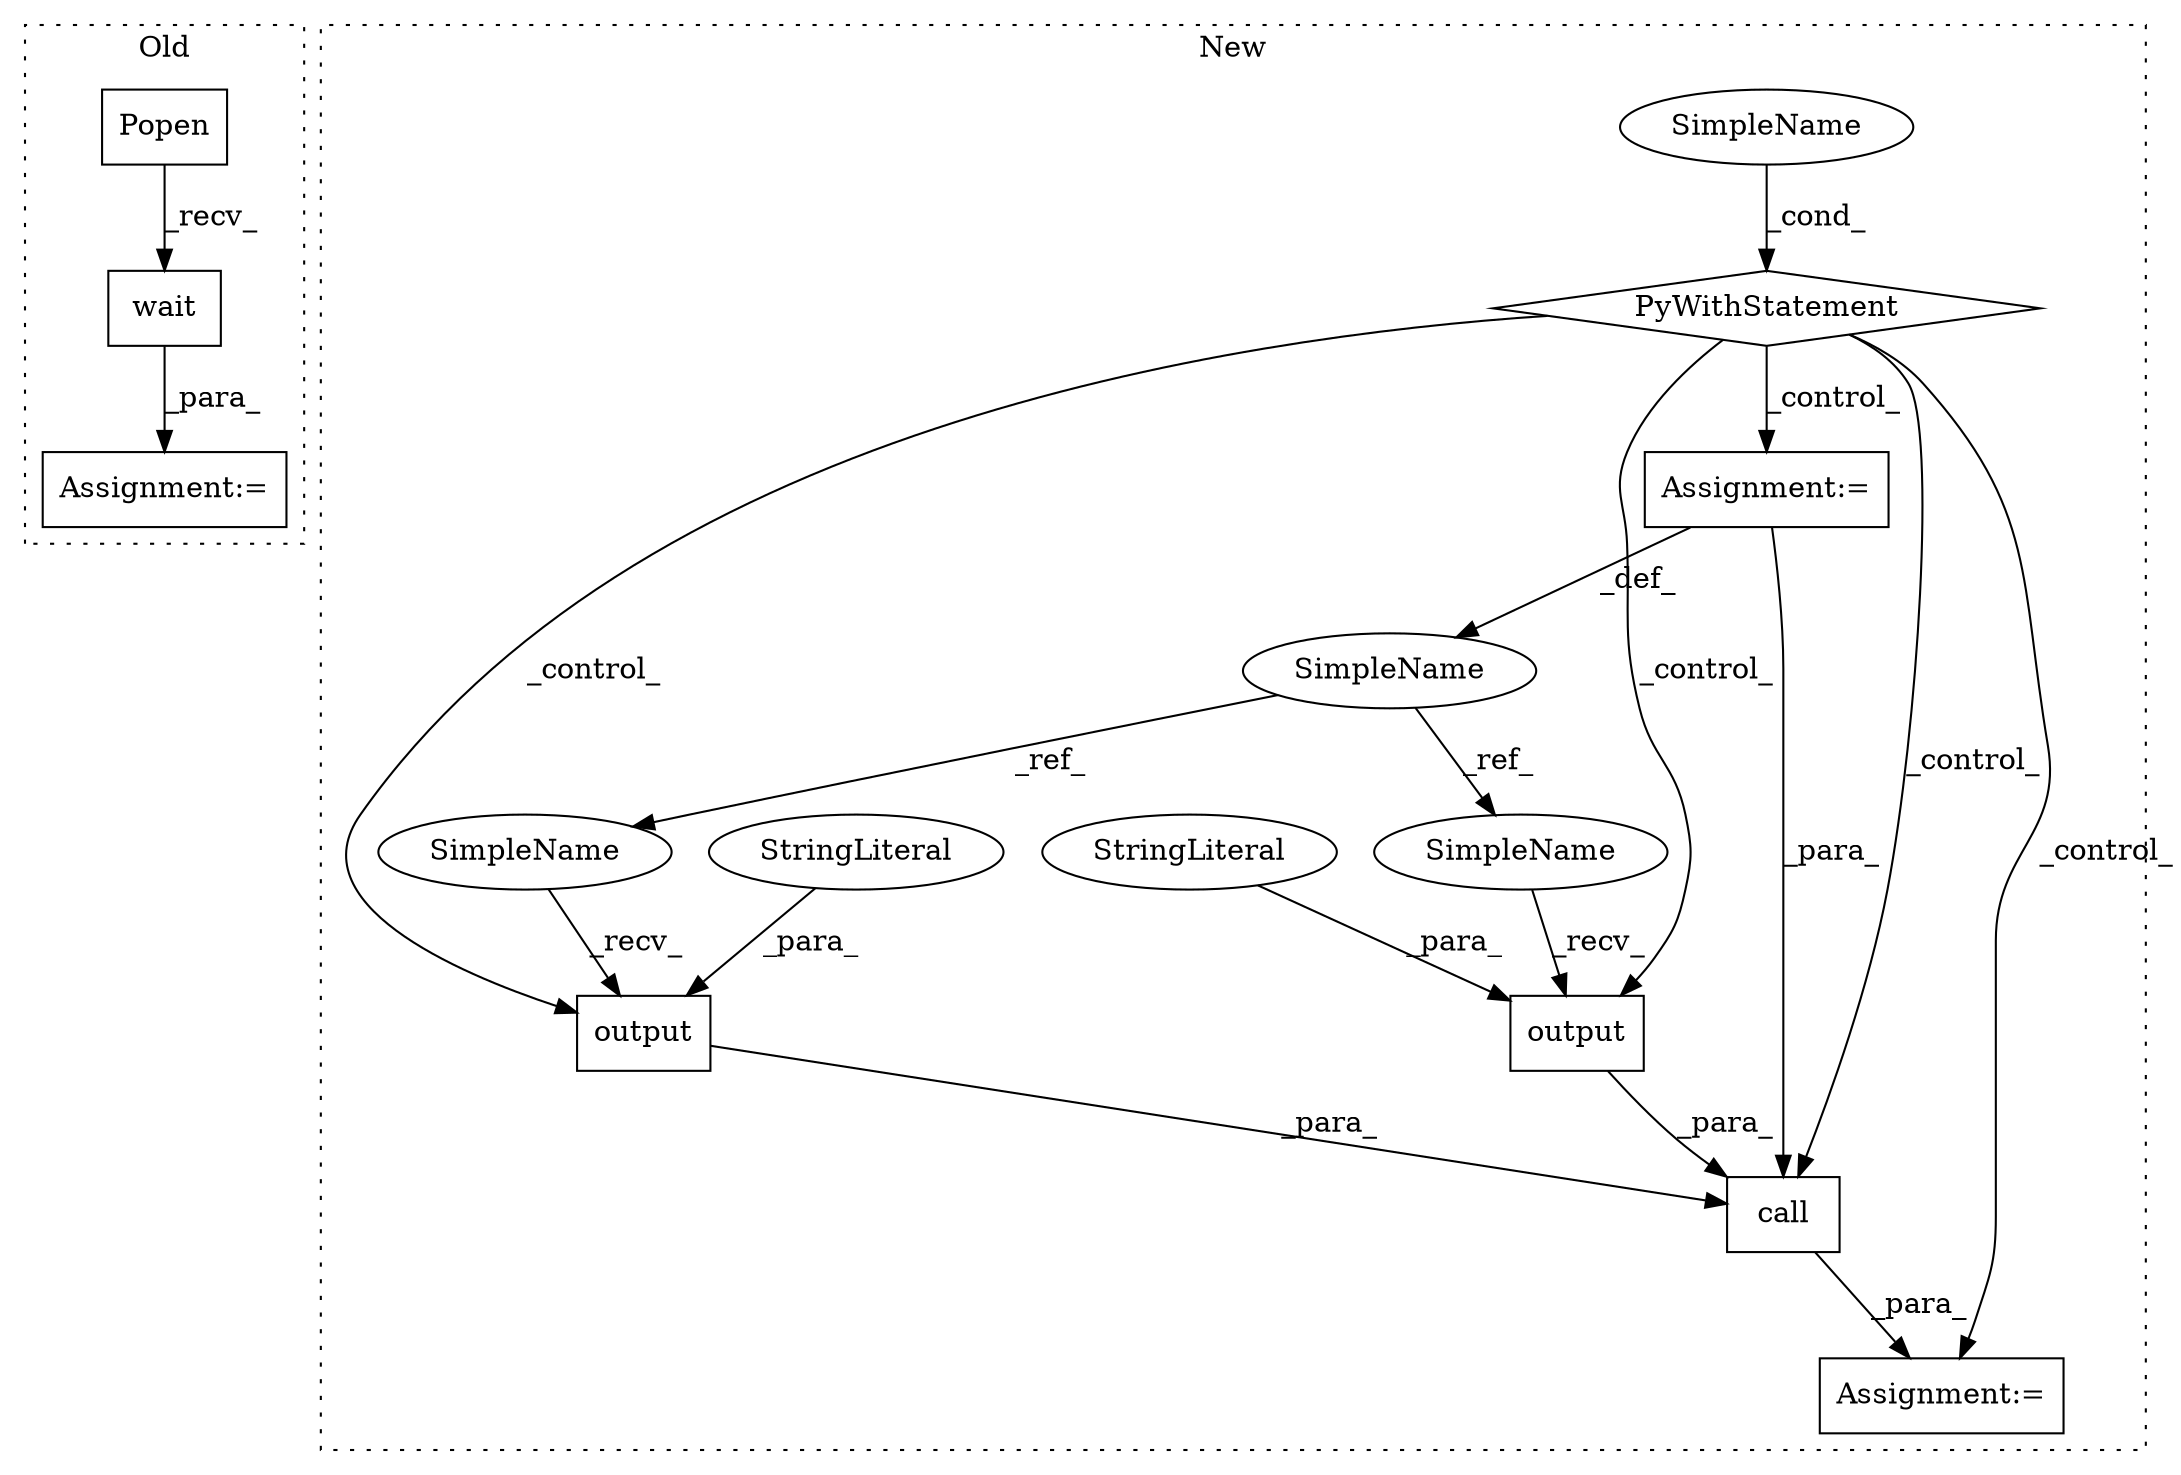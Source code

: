 digraph G {
subgraph cluster0 {
1 [label="Popen" a="32" s="5173,5198" l="6,1" shape="box"];
3 [label="wait" a="32" s="5220" l="6" shape="box"];
12 [label="Assignment:=" a="7" s="5211" l="1" shape="box"];
label = "Old";
style="dotted";
}
subgraph cluster1 {
2 [label="output" a="32" s="5377,5392" l="7,1" shape="box"];
4 [label="SimpleName" a="42" s="" l="" shape="ellipse"];
5 [label="PyWithStatement" a="104" s="5205,5295" l="10,2" shape="diamond"];
6 [label="StringLiteral" a="45" s="5384" l="8" shape="ellipse"];
7 [label="output" a="32" s="5403,5418" l="7,1" shape="box"];
8 [label="SimpleName" a="42" s="5309" l="8" shape="ellipse"];
9 [label="StringLiteral" a="45" s="5410" l="8" shape="ellipse"];
10 [label="call" a="32" s="5343,5419" l="5,1" shape="box"];
11 [label="Assignment:=" a="7" s="5331" l="1" shape="box"];
13 [label="Assignment:=" a="7" s="5309" l="8" shape="box"];
14 [label="SimpleName" a="42" s="5368" l="8" shape="ellipse"];
15 [label="SimpleName" a="42" s="5394" l="8" shape="ellipse"];
label = "New";
style="dotted";
}
1 -> 3 [label="_recv_"];
2 -> 10 [label="_para_"];
3 -> 12 [label="_para_"];
4 -> 5 [label="_cond_"];
5 -> 13 [label="_control_"];
5 -> 11 [label="_control_"];
5 -> 7 [label="_control_"];
5 -> 10 [label="_control_"];
5 -> 2 [label="_control_"];
6 -> 2 [label="_para_"];
7 -> 10 [label="_para_"];
8 -> 15 [label="_ref_"];
8 -> 14 [label="_ref_"];
9 -> 7 [label="_para_"];
10 -> 11 [label="_para_"];
13 -> 10 [label="_para_"];
13 -> 8 [label="_def_"];
14 -> 2 [label="_recv_"];
15 -> 7 [label="_recv_"];
}
